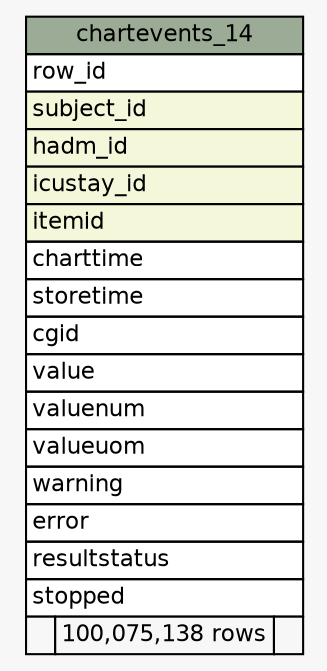 // dot 2.38.0 on Linux 4.4.0-92-generic
// SchemaSpy rev 590
digraph "chartevents_14" {
  graph [
    rankdir="RL"
    bgcolor="#f7f7f7"
    nodesep="0.18"
    ranksep="0.46"
    fontname="Helvetica"
    fontsize="11"
  ];
  node [
    fontname="Helvetica"
    fontsize="11"
    shape="plaintext"
  ];
  edge [
    arrowsize="0.8"
  ];
  "chartevents_14" [
    label=<
    <TABLE BORDER="0" CELLBORDER="1" CELLSPACING="0" BGCOLOR="#ffffff">
      <TR><TD COLSPAN="3" BGCOLOR="#9bab96" ALIGN="CENTER">chartevents_14</TD></TR>
      <TR><TD PORT="row_id" COLSPAN="3" ALIGN="LEFT">row_id</TD></TR>
      <TR><TD PORT="subject_id" COLSPAN="3" BGCOLOR="#f4f7da" ALIGN="LEFT">subject_id</TD></TR>
      <TR><TD PORT="hadm_id" COLSPAN="3" BGCOLOR="#f4f7da" ALIGN="LEFT">hadm_id</TD></TR>
      <TR><TD PORT="icustay_id" COLSPAN="3" BGCOLOR="#f4f7da" ALIGN="LEFT">icustay_id</TD></TR>
      <TR><TD PORT="itemid" COLSPAN="3" BGCOLOR="#f4f7da" ALIGN="LEFT">itemid</TD></TR>
      <TR><TD PORT="charttime" COLSPAN="3" ALIGN="LEFT">charttime</TD></TR>
      <TR><TD PORT="storetime" COLSPAN="3" ALIGN="LEFT">storetime</TD></TR>
      <TR><TD PORT="cgid" COLSPAN="3" ALIGN="LEFT">cgid</TD></TR>
      <TR><TD PORT="value" COLSPAN="3" ALIGN="LEFT">value</TD></TR>
      <TR><TD PORT="valuenum" COLSPAN="3" ALIGN="LEFT">valuenum</TD></TR>
      <TR><TD PORT="valueuom" COLSPAN="3" ALIGN="LEFT">valueuom</TD></TR>
      <TR><TD PORT="warning" COLSPAN="3" ALIGN="LEFT">warning</TD></TR>
      <TR><TD PORT="error" COLSPAN="3" ALIGN="LEFT">error</TD></TR>
      <TR><TD PORT="resultstatus" COLSPAN="3" ALIGN="LEFT">resultstatus</TD></TR>
      <TR><TD PORT="stopped" COLSPAN="3" ALIGN="LEFT">stopped</TD></TR>
      <TR><TD ALIGN="LEFT" BGCOLOR="#f7f7f7">  </TD><TD ALIGN="RIGHT" BGCOLOR="#f7f7f7">100,075,138 rows</TD><TD ALIGN="RIGHT" BGCOLOR="#f7f7f7">  </TD></TR>
    </TABLE>>
    URL="tables/chartevents_14.html"
    tooltip="chartevents_14"
  ];
}
